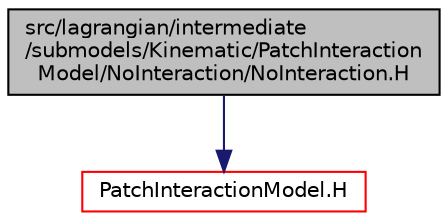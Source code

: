 digraph "src/lagrangian/intermediate/submodels/Kinematic/PatchInteractionModel/NoInteraction/NoInteraction.H"
{
  bgcolor="transparent";
  edge [fontname="Helvetica",fontsize="10",labelfontname="Helvetica",labelfontsize="10"];
  node [fontname="Helvetica",fontsize="10",shape=record];
  Node0 [label="src/lagrangian/intermediate\l/submodels/Kinematic/PatchInteraction\lModel/NoInteraction/NoInteraction.H",height=0.2,width=0.4,color="black", fillcolor="grey75", style="filled", fontcolor="black"];
  Node0 -> Node1 [color="midnightblue",fontsize="10",style="solid",fontname="Helvetica"];
  Node1 [label="PatchInteractionModel.H",height=0.2,width=0.4,color="red",URL="$a06641.html"];
}
